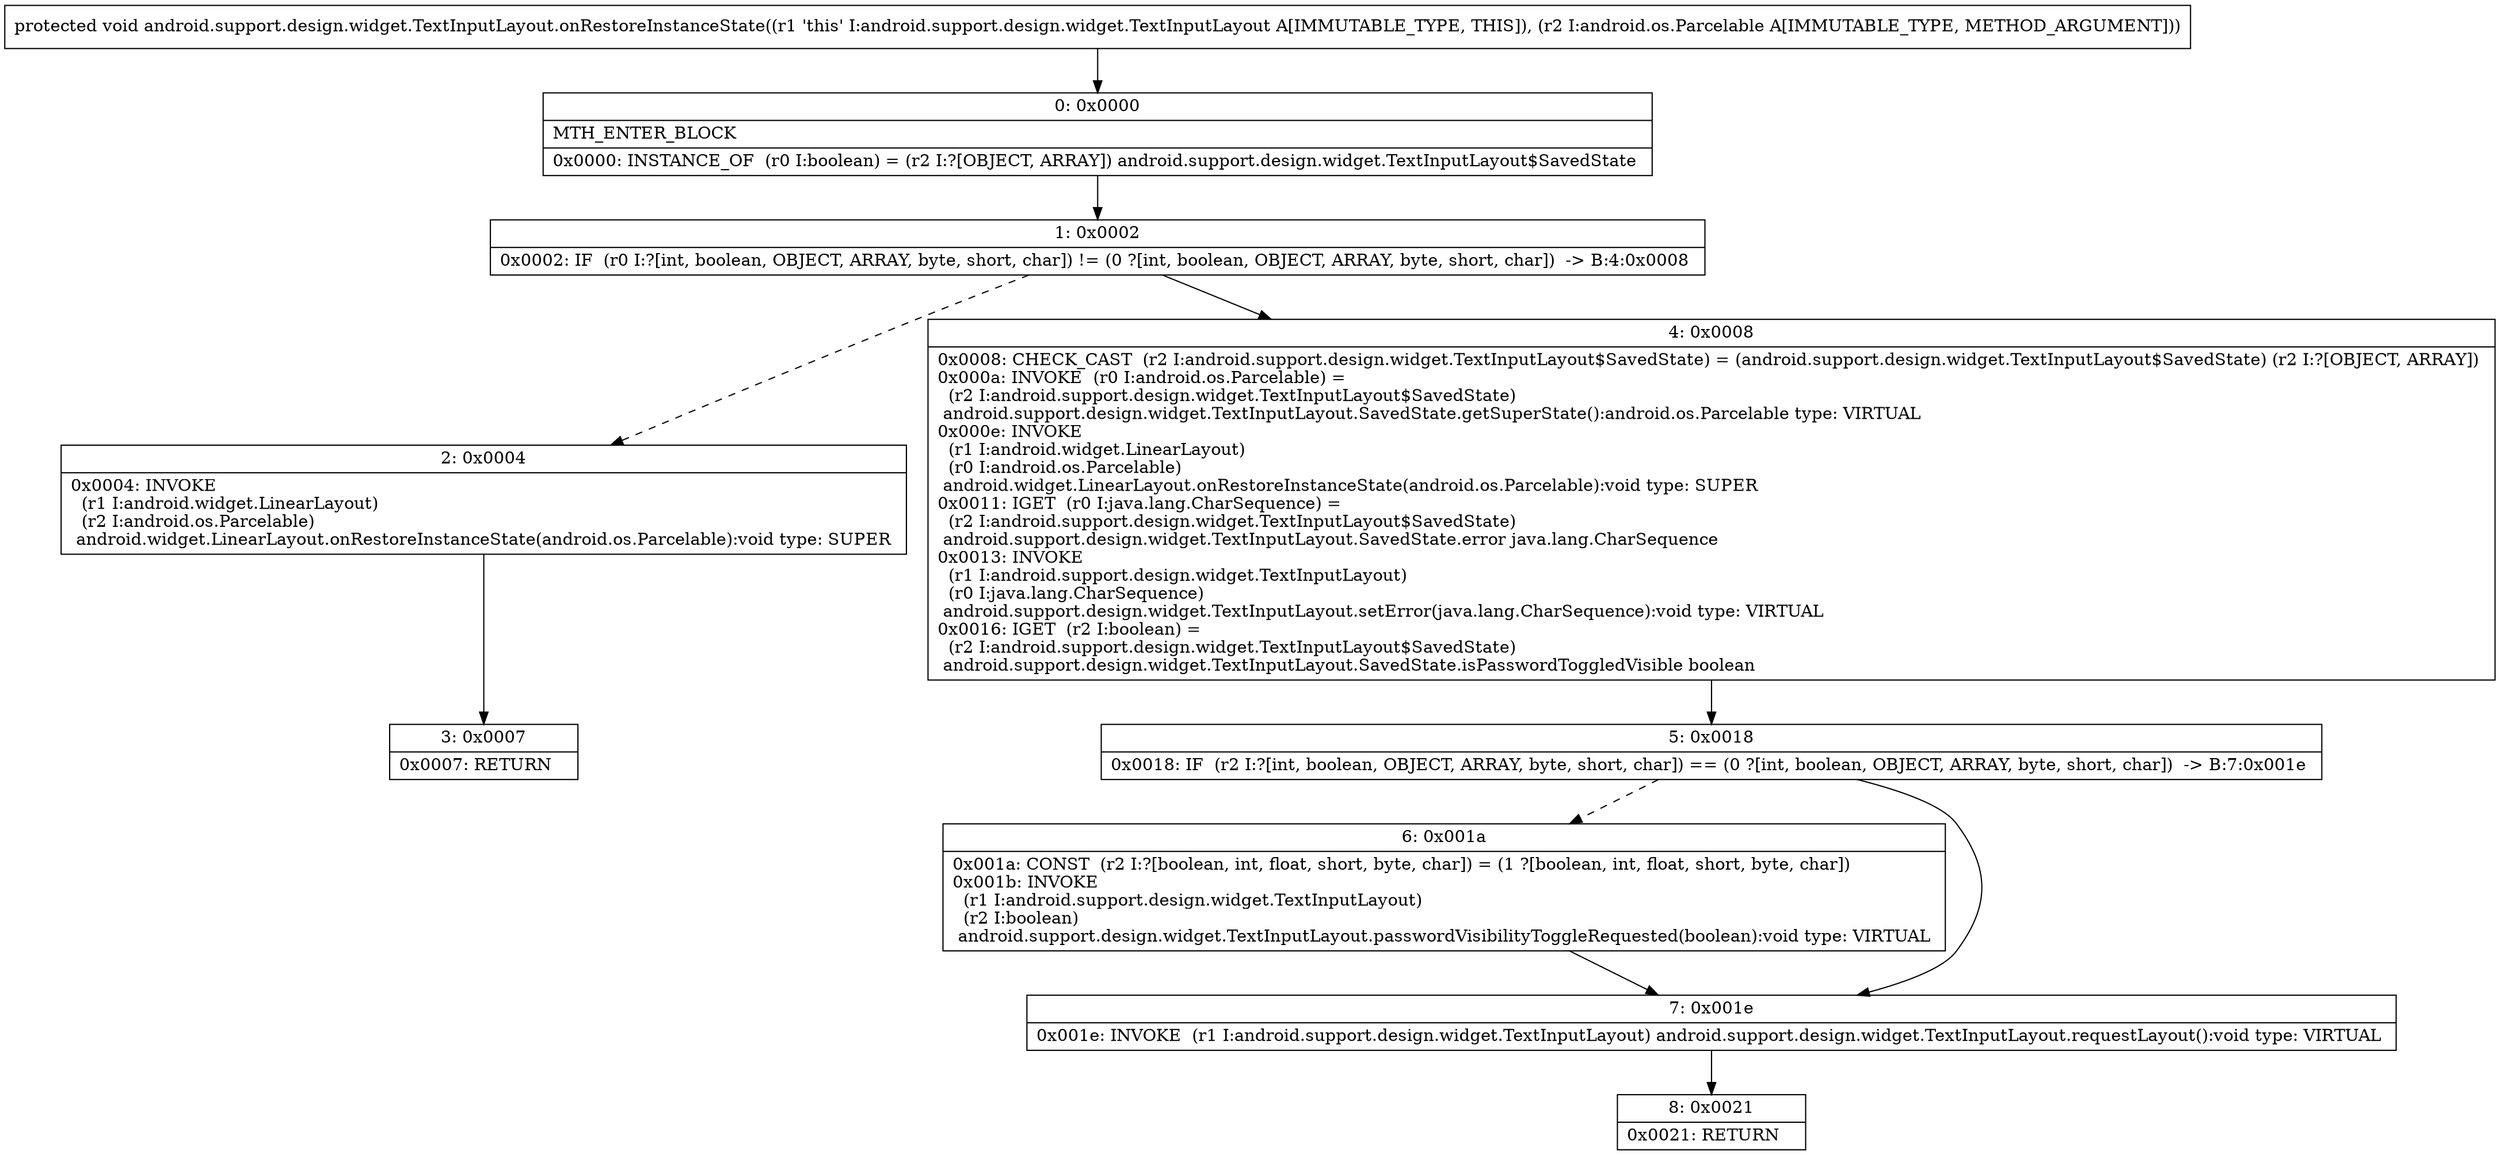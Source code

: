 digraph "CFG forandroid.support.design.widget.TextInputLayout.onRestoreInstanceState(Landroid\/os\/Parcelable;)V" {
Node_0 [shape=record,label="{0\:\ 0x0000|MTH_ENTER_BLOCK\l|0x0000: INSTANCE_OF  (r0 I:boolean) = (r2 I:?[OBJECT, ARRAY]) android.support.design.widget.TextInputLayout$SavedState \l}"];
Node_1 [shape=record,label="{1\:\ 0x0002|0x0002: IF  (r0 I:?[int, boolean, OBJECT, ARRAY, byte, short, char]) != (0 ?[int, boolean, OBJECT, ARRAY, byte, short, char])  \-\> B:4:0x0008 \l}"];
Node_2 [shape=record,label="{2\:\ 0x0004|0x0004: INVOKE  \l  (r1 I:android.widget.LinearLayout)\l  (r2 I:android.os.Parcelable)\l android.widget.LinearLayout.onRestoreInstanceState(android.os.Parcelable):void type: SUPER \l}"];
Node_3 [shape=record,label="{3\:\ 0x0007|0x0007: RETURN   \l}"];
Node_4 [shape=record,label="{4\:\ 0x0008|0x0008: CHECK_CAST  (r2 I:android.support.design.widget.TextInputLayout$SavedState) = (android.support.design.widget.TextInputLayout$SavedState) (r2 I:?[OBJECT, ARRAY]) \l0x000a: INVOKE  (r0 I:android.os.Parcelable) = \l  (r2 I:android.support.design.widget.TextInputLayout$SavedState)\l android.support.design.widget.TextInputLayout.SavedState.getSuperState():android.os.Parcelable type: VIRTUAL \l0x000e: INVOKE  \l  (r1 I:android.widget.LinearLayout)\l  (r0 I:android.os.Parcelable)\l android.widget.LinearLayout.onRestoreInstanceState(android.os.Parcelable):void type: SUPER \l0x0011: IGET  (r0 I:java.lang.CharSequence) = \l  (r2 I:android.support.design.widget.TextInputLayout$SavedState)\l android.support.design.widget.TextInputLayout.SavedState.error java.lang.CharSequence \l0x0013: INVOKE  \l  (r1 I:android.support.design.widget.TextInputLayout)\l  (r0 I:java.lang.CharSequence)\l android.support.design.widget.TextInputLayout.setError(java.lang.CharSequence):void type: VIRTUAL \l0x0016: IGET  (r2 I:boolean) = \l  (r2 I:android.support.design.widget.TextInputLayout$SavedState)\l android.support.design.widget.TextInputLayout.SavedState.isPasswordToggledVisible boolean \l}"];
Node_5 [shape=record,label="{5\:\ 0x0018|0x0018: IF  (r2 I:?[int, boolean, OBJECT, ARRAY, byte, short, char]) == (0 ?[int, boolean, OBJECT, ARRAY, byte, short, char])  \-\> B:7:0x001e \l}"];
Node_6 [shape=record,label="{6\:\ 0x001a|0x001a: CONST  (r2 I:?[boolean, int, float, short, byte, char]) = (1 ?[boolean, int, float, short, byte, char]) \l0x001b: INVOKE  \l  (r1 I:android.support.design.widget.TextInputLayout)\l  (r2 I:boolean)\l android.support.design.widget.TextInputLayout.passwordVisibilityToggleRequested(boolean):void type: VIRTUAL \l}"];
Node_7 [shape=record,label="{7\:\ 0x001e|0x001e: INVOKE  (r1 I:android.support.design.widget.TextInputLayout) android.support.design.widget.TextInputLayout.requestLayout():void type: VIRTUAL \l}"];
Node_8 [shape=record,label="{8\:\ 0x0021|0x0021: RETURN   \l}"];
MethodNode[shape=record,label="{protected void android.support.design.widget.TextInputLayout.onRestoreInstanceState((r1 'this' I:android.support.design.widget.TextInputLayout A[IMMUTABLE_TYPE, THIS]), (r2 I:android.os.Parcelable A[IMMUTABLE_TYPE, METHOD_ARGUMENT])) }"];
MethodNode -> Node_0;
Node_0 -> Node_1;
Node_1 -> Node_2[style=dashed];
Node_1 -> Node_4;
Node_2 -> Node_3;
Node_4 -> Node_5;
Node_5 -> Node_6[style=dashed];
Node_5 -> Node_7;
Node_6 -> Node_7;
Node_7 -> Node_8;
}

